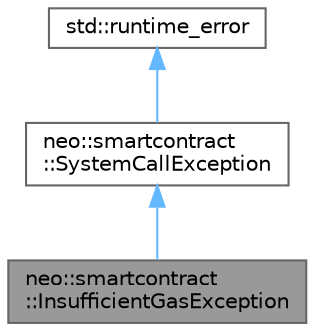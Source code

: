 digraph "neo::smartcontract::InsufficientGasException"
{
 // LATEX_PDF_SIZE
  bgcolor="transparent";
  edge [fontname=Helvetica,fontsize=10,labelfontname=Helvetica,labelfontsize=10];
  node [fontname=Helvetica,fontsize=10,shape=box,height=0.2,width=0.4];
  Node1 [id="Node000001",label="neo::smartcontract\l::InsufficientGasException",height=0.2,width=0.4,color="gray40", fillcolor="grey60", style="filled", fontcolor="black",tooltip="Exception thrown when a system call is invoked with insufficient gas."];
  Node2 -> Node1 [id="edge3_Node000001_Node000002",dir="back",color="steelblue1",style="solid",tooltip=" "];
  Node2 [id="Node000002",label="neo::smartcontract\l::SystemCallException",height=0.2,width=0.4,color="gray40", fillcolor="white", style="filled",URL="$classneo_1_1smartcontract_1_1_system_call_exception.html",tooltip="Exception thrown when a system call fails."];
  Node3 -> Node2 [id="edge4_Node000002_Node000003",dir="back",color="steelblue1",style="solid",tooltip=" "];
  Node3 [id="Node000003",label="std::runtime_error",height=0.2,width=0.4,color="gray40", fillcolor="white", style="filled",tooltip=" "];
}
